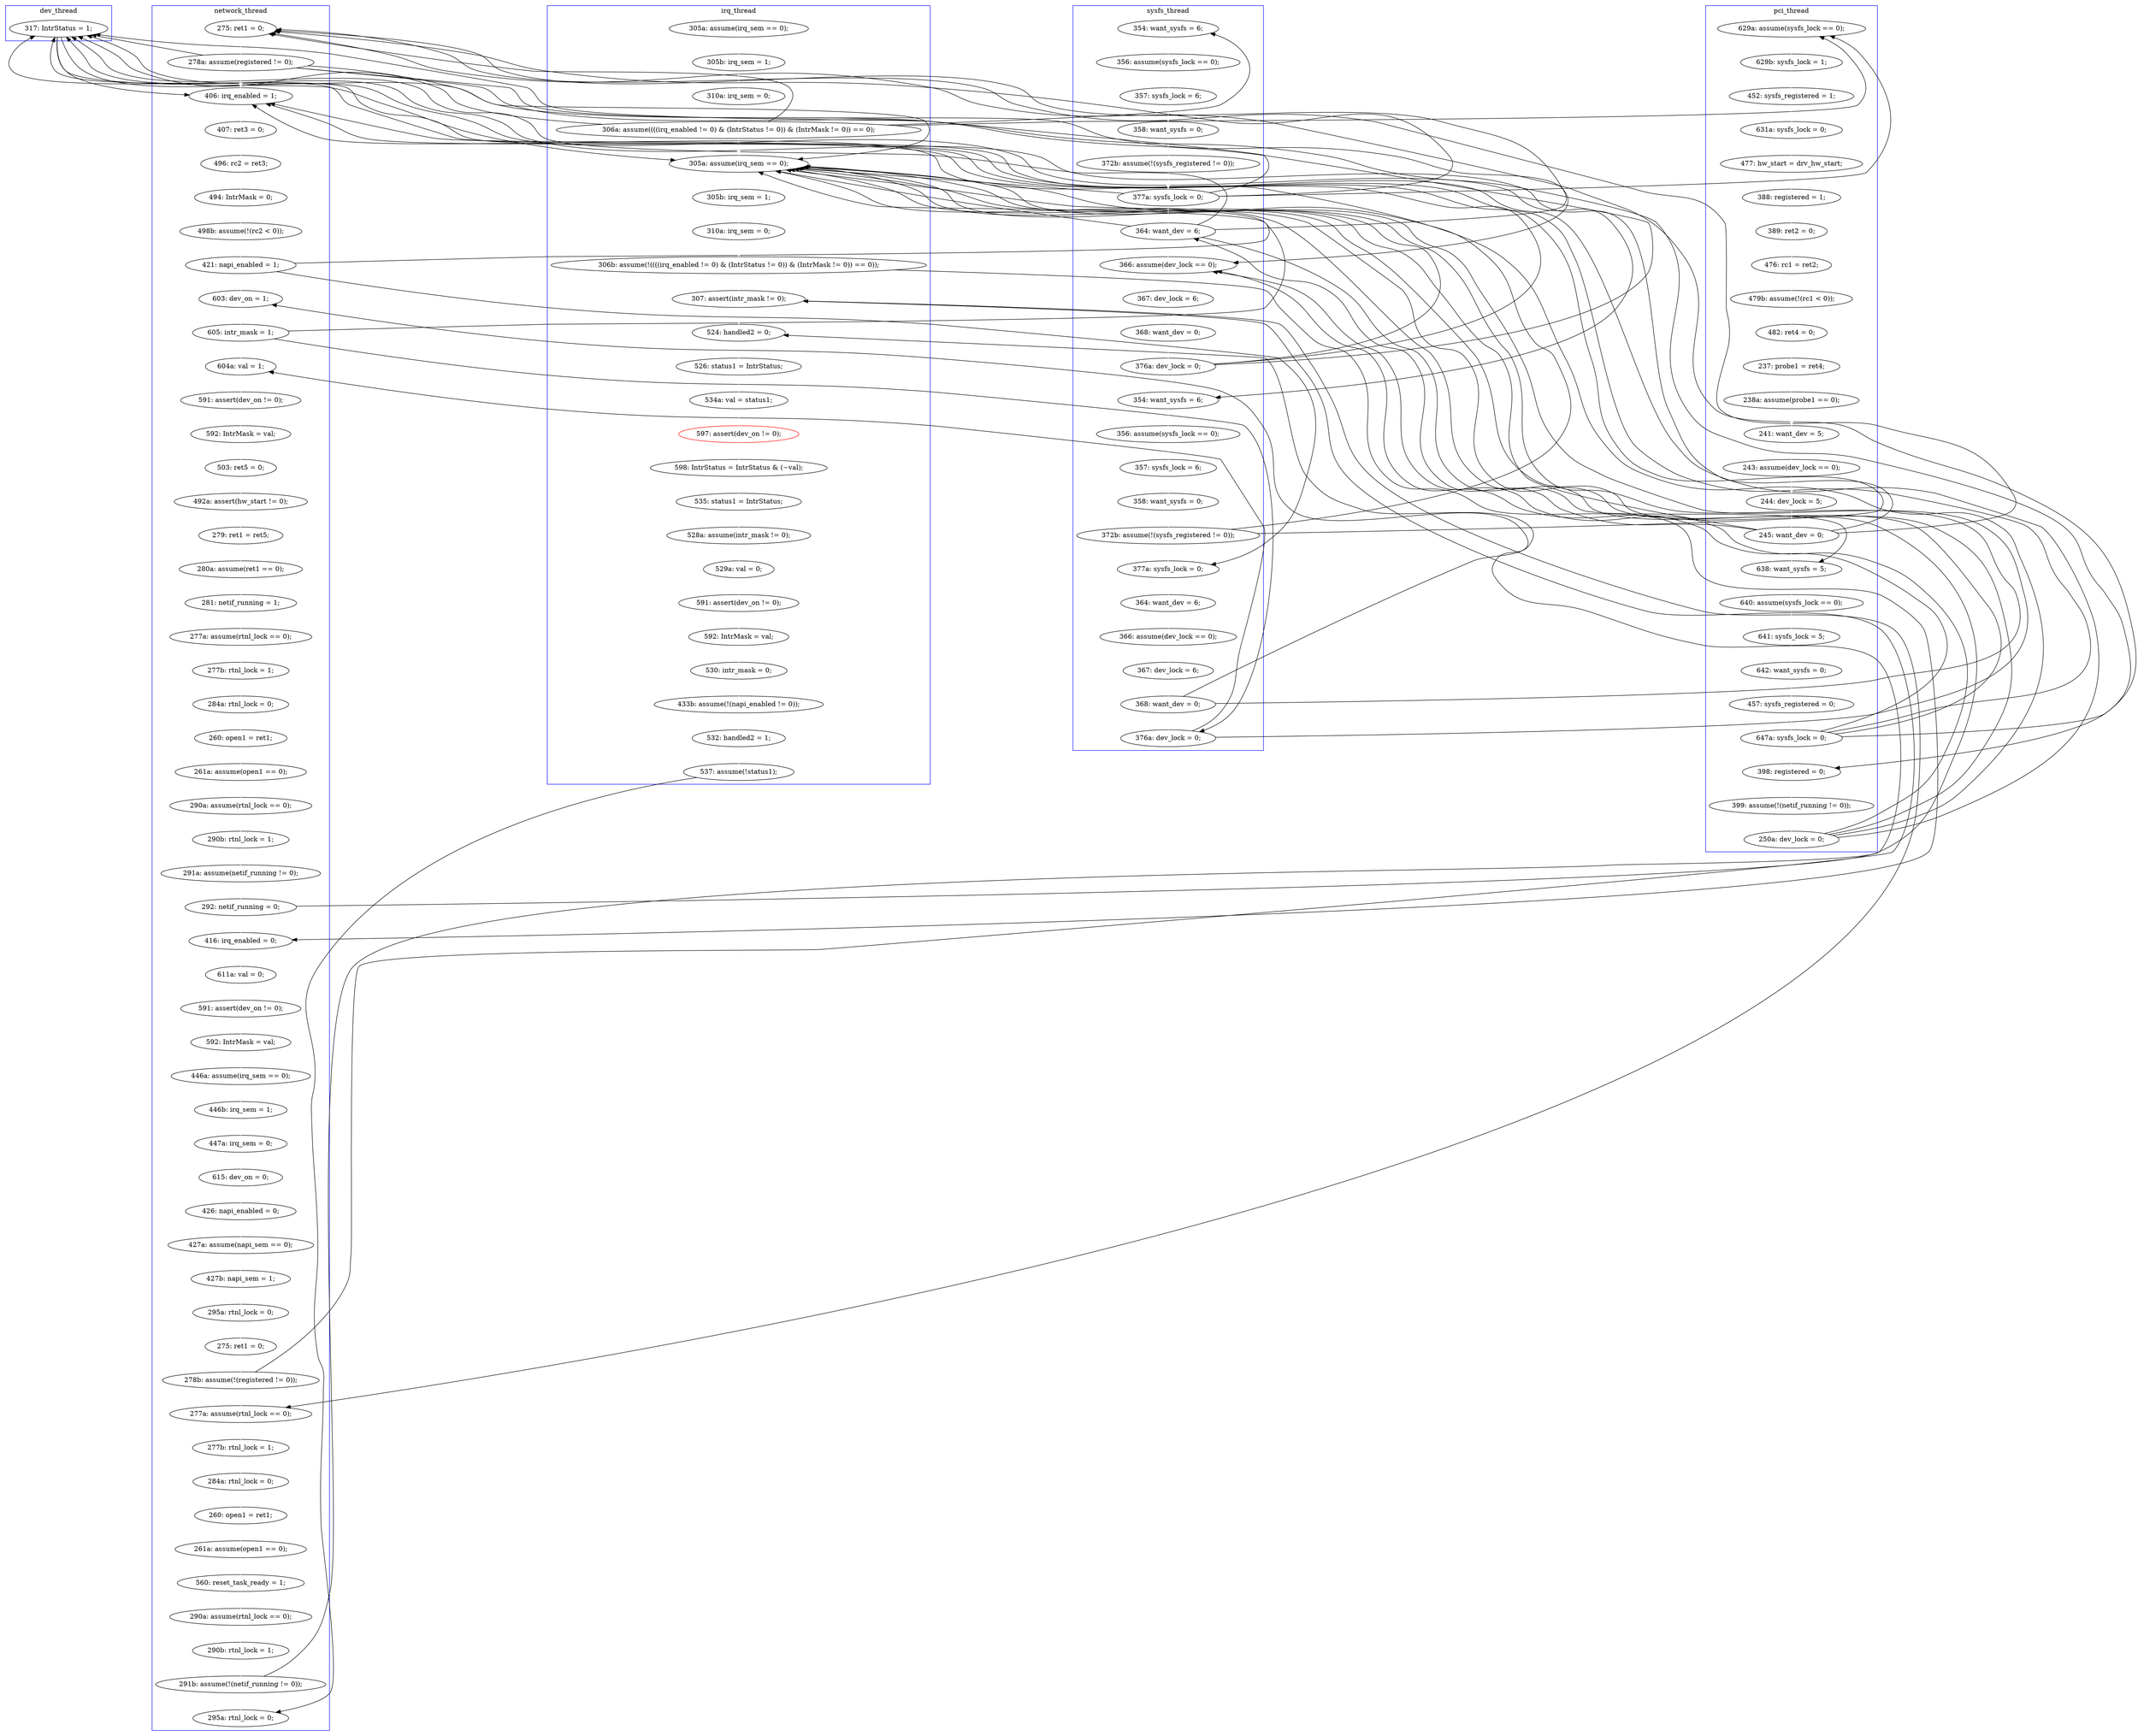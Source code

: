 digraph Counterexample {
	157 -> 158 [color = white, style = solid]
	234 -> 236 [color = white, style = solid]
	204 -> 208 [color = white, style = solid]
	72 -> 75 [color = white, style = solid]
	76 -> 77 [color = white, style = solid]
	194 -> 199 [color = black, style = solid, constraint = false]
	99 -> 112 [color = white, style = solid]
	71 -> 72 [color = white, style = solid]
	257 -> 259 [color = white, style = solid]
	261 -> 262 [color = white, style = solid]
	119 -> 125 [color = black, style = solid, constraint = false]
	84 -> 85 [color = black, style = solid, constraint = false]
	112 -> 113 [color = white, style = solid]
	33 -> 36 [color = white, style = solid]
	30 -> 31 [color = white, style = solid]
	120 -> 121 [color = white, style = solid]
	216 -> 217 [color = white, style = solid]
	285 -> 290 [color = white, style = solid]
	122 -> 123 [color = white, style = solid]
	269 -> 271 [color = white, style = solid]
	123 -> 199 [color = black, style = solid, constraint = false]
	153 -> 159 [color = white, style = solid]
	85 -> 90 [color = black, style = solid, constraint = false]
	36 -> 125 [color = black, style = solid, constraint = false]
	183 -> 190 [color = white, style = solid]
	80 -> 81 [color = white, style = solid]
	111 -> 138 [color = white, style = solid]
	132 -> 148 [color = white, style = solid]
	111 -> 112 [color = black, style = solid, constraint = false]
	236 -> 242 [color = white, style = solid]
	36 -> 55 [color = black, style = solid, constraint = false]
	238 -> 261 [color = white, style = solid]
	77 -> 80 [color = white, style = solid]
	65 -> 70 [color = white, style = solid]
	127 -> 128 [color = white, style = solid]
	191 -> 193 [color = white, style = solid]
	148 -> 149 [color = white, style = solid]
	274 -> 275 [color = white, style = solid]
	31 -> 33 [color = white, style = solid]
	245 -> 248 [color = white, style = solid]
	153 -> 157 [color = black, style = solid, constraint = false]
	147 -> 199 [color = black, style = solid, constraint = false]
	132 -> 199 [color = black, style = solid, constraint = false]
	152 -> 153 [color = white, style = solid]
	211 -> 215 [color = white, style = solid]
	123 -> 138 [color = black, style = solid, constraint = false]
	159 -> 199 [color = black, style = solid, constraint = false]
	81 -> 82 [color = white, style = solid]
	142 -> 144 [color = white, style = solid]
	51 -> 55 [color = black, style = solid, constraint = false]
	225 -> 228 [color = white, style = solid]
	267 -> 269 [color = white, style = solid]
	119 -> 138 [color = black, style = solid, constraint = false]
	203 -> 238 [color = white, style = solid]
	166 -> 171 [color = white, style = solid]
	85 -> 120 [color = white, style = solid]
	99 -> 109 [color = black, style = solid, constraint = false]
	125 -> 199 [color = black, style = solid, constraint = false]
	85 -> 125 [color = black, style = solid, constraint = false]
	84 -> 125 [color = black, style = solid, constraint = false]
	36 -> 109 [color = black, style = solid, constraint = false]
	51 -> 125 [color = black, style = solid, constraint = false]
	109 -> 111 [color = white, style = solid]
	144 -> 147 [color = white, style = solid]
	256 -> 257 [color = white, style = solid]
	190 -> 191 [color = white, style = solid]
	42 -> 45 [color = white, style = solid]
	177 -> 178 [color = white, style = solid]
	262 -> 264 [color = white, style = solid]
	56 -> 61 [color = white, style = solid]
	180 -> 183 [color = white, style = solid]
	63 -> 65 [color = white, style = solid]
	46 -> 47 [color = white, style = solid]
	36 -> 199 [color = white, style = solid]
	243 -> 244 [color = white, style = solid]
	158 -> 159 [color = black, style = solid, constraint = false]
	147 -> 157 [color = white, style = solid]
	236 -> 238 [color = black, style = solid, constraint = false]
	84 -> 90 [color = white, style = solid]
	275 -> 278 [color = white, style = solid]
	224 -> 225 [color = white, style = solid]
	208 -> 210 [color = white, style = solid]
	259 -> 291 [color = white, style = solid]
	228 -> 234 [color = white, style = solid]
	139 -> 140 [color = white, style = solid]
	90 -> 91 [color = white, style = solid]
	242 -> 243 [color = white, style = solid]
	215 -> 216 [color = white, style = solid]
	278 -> 283 [color = white, style = solid]
	47 -> 50 [color = white, style = solid]
	179 -> 180 [color = white, style = solid]
	193 -> 194 [color = white, style = solid]
	99 -> 125 [color = black, style = solid, constraint = false]
	264 -> 266 [color = white, style = solid]
	61 -> 63 [color = white, style = solid]
	158 -> 160 [color = white, style = solid]
	244 -> 245 [color = white, style = solid]
	128 -> 129 [color = white, style = solid]
	175 -> 176 [color = white, style = solid]
	45 -> 46 [color = white, style = solid]
	252 -> 256 [color = white, style = solid]
	97 -> 99 [color = white, style = solid]
	111 -> 125 [color = black, style = solid, constraint = false]
	125 -> 138 [color = black, style = solid, constraint = false]
	84 -> 109 [color = black, style = solid, constraint = false]
	151 -> 152 [color = white, style = solid]
	140 -> 142 [color = white, style = solid]
	203 -> 204 [color = black, style = solid, constraint = false]
	178 -> 179 [color = white, style = solid]
	75 -> 76 [color = white, style = solid]
	50 -> 51 [color = white, style = solid]
	99 -> 199 [color = black, style = solid, constraint = false]
	219 -> 223 [color = white, style = solid]
	200 -> 201 [color = white, style = solid]
	160 -> 162 [color = white, style = solid]
	138 -> 139 [color = white, style = solid]
	99 -> 120 [color = black, style = solid, constraint = false]
	290 -> 291 [color = black, style = solid, constraint = false]
	271 -> 272 [color = white, style = solid]
	259 -> 261 [color = black, style = solid, constraint = false]
	119 -> 120 [color = black, style = solid, constraint = false]
	91 -> 92 [color = white, style = solid]
	238 -> 242 [color = black, style = solid, constraint = false]
	153 -> 199 [color = black, style = solid, constraint = false]
	162 -> 163 [color = white, style = solid]
	51 -> 199 [color = black, style = solid, constraint = false]
	83 -> 84 [color = white, style = solid]
	70 -> 71 [color = white, style = solid]
	266 -> 267 [color = white, style = solid]
	55 -> 56 [color = white, style = solid]
	163 -> 166 [color = white, style = solid]
	93 -> 97 [color = white, style = solid]
	85 -> 109 [color = black, style = solid, constraint = false]
	123 -> 127 [color = white, style = solid]
	111 -> 199 [color = black, style = solid, constraint = false]
	217 -> 219 [color = white, style = solid]
	223 -> 224 [color = white, style = solid]
	194 -> 204 [color = white, style = solid]
	84 -> 199 [color = black, style = solid, constraint = false]
	199 -> 200 [color = white, style = solid]
	201 -> 203 [color = white, style = solid]
	125 -> 127 [color = black, style = solid, constraint = false]
	283 -> 285 [color = white, style = solid]
	176 -> 177 [color = white, style = solid]
	147 -> 148 [color = black, style = solid, constraint = false]
	172 -> 175 [color = white, style = solid]
	171 -> 172 [color = white, style = solid]
	119 -> 199 [color = black, style = solid, constraint = false]
	132 -> 138 [color = black, style = solid, constraint = false]
	248 -> 252 [color = white, style = solid]
	129 -> 130 [color = white, style = solid]
	82 -> 83 [color = white, style = solid]
	149 -> 151 [color = white, style = solid]
	36 -> 42 [color = black, style = solid, constraint = false]
	123 -> 125 [color = black, style = solid, constraint = false]
	111 -> 120 [color = black, style = solid, constraint = false]
	158 -> 199 [color = black, style = solid, constraint = false]
	121 -> 122 [color = white, style = solid]
	85 -> 199 [color = black, style = solid, constraint = false]
	130 -> 132 [color = white, style = solid]
	51 -> 85 [color = white, style = solid]
	51 -> 109 [color = black, style = solid, constraint = false]
	159 -> 160 [color = black, style = solid, constraint = false]
	113 -> 119 [color = white, style = solid]
	210 -> 211 [color = white, style = solid]
	272 -> 274 [color = white, style = solid]
	92 -> 93 [color = white, style = solid]
	subgraph cluster7 {
		label = dev_thread
		color = blue
		125  [label = "317: IntrStatus = 1;"]
	}
	subgraph cluster3 {
		label = irq_thread
		color = blue
		33  [label = "310a: irq_sem = 0;"]
		278  [label = "530: intr_mask = 0;"]
		266  [label = "597: assert(dev_on != 0);", color = red]
		264  [label = "534a: val = status1;"]
		201  [label = "310a: irq_sem = 0;"]
		200  [label = "305b: irq_sem = 1;"]
		267  [label = "598: IntrStatus = IntrStatus & (~val);"]
		283  [label = "433b: assume(!(napi_enabled != 0));"]
		261  [label = "524: handled2 = 0;"]
		203  [label = "306b: assume(!((((irq_enabled != 0) & (IntrStatus != 0)) & (IntrMask != 0)) == 0));"]
		290  [label = "537: assume(!status1);"]
		285  [label = "532: handled2 = 1;"]
		238  [label = "307: assert(intr_mask != 0);"]
		272  [label = "529a: val = 0;"]
		262  [label = "526: status1 = IntrStatus;"]
		271  [label = "528a: assume(intr_mask != 0);"]
		199  [label = "305a: assume(irq_sem == 0);"]
		30  [label = "305a: assume(irq_sem == 0);"]
		269  [label = "535: status1 = IntrStatus;"]
		275  [label = "592: IntrMask = val;"]
		31  [label = "305b: irq_sem = 1;"]
		274  [label = "591: assert(dev_on != 0);"]
		36  [label = "306a: assume((((irq_enabled != 0) & (IntrStatus != 0)) & (IntrMask != 0)) == 0);"]
	}
	subgraph cluster6 {
		label = sysfs_thread
		color = blue
		132  [label = "372b: assume(!(sysfs_registered != 0));"]
		123  [label = "376a: dev_lock = 0;"]
		121  [label = "367: dev_lock = 6;"]
		148  [label = "377a: sysfs_lock = 0;"]
		130  [label = "358: want_sysfs = 0;"]
		153  [label = "368: want_dev = 0;"]
		152  [label = "367: dev_lock = 6;"]
		47  [label = "358: want_sysfs = 0;"]
		120  [label = "366: assume(dev_lock == 0);"]
		46  [label = "357: sysfs_lock = 6;"]
		45  [label = "356: assume(sysfs_lock == 0);"]
		129  [label = "357: sysfs_lock = 6;"]
		151  [label = "366: assume(dev_lock == 0);"]
		128  [label = "356: assume(sysfs_lock == 0);"]
		50  [label = "372b: assume(!(sysfs_registered != 0));"]
		122  [label = "368: want_dev = 0;"]
		127  [label = "354: want_sysfs = 6;"]
		159  [label = "376a: dev_lock = 0;"]
		42  [label = "354: want_sysfs = 6;"]
		85  [label = "364: want_dev = 6;"]
		51  [label = "377a: sysfs_lock = 0;"]
		149  [label = "364: want_dev = 6;"]
	}
	subgraph cluster1 {
		label = pci_thread
		color = blue
		55  [label = "629a: assume(sysfs_lock == 0);"]
		77  [label = "237: probe1 = ret4;"]
		113  [label = "399: assume(!(netif_running != 0));"]
		84  [label = "245: want_dev = 0;"]
		63  [label = "631a: sysfs_lock = 0;"]
		61  [label = "452: sysfs_registered = 1;"]
		75  [label = "479b: assume(!(rc1 < 0));"]
		81  [label = "241: want_dev = 5;"]
		99  [label = "647a: sysfs_lock = 0;"]
		97  [label = "457: sysfs_registered = 0;"]
		71  [label = "389: ret2 = 0;"]
		65  [label = "477: hw_start = drv_hw_start;"]
		92  [label = "641: sysfs_lock = 5;"]
		93  [label = "642: want_sysfs = 0;"]
		112  [label = "398: registered = 0;"]
		76  [label = "482: ret4 = 0;"]
		70  [label = "388: registered = 1;"]
		82  [label = "243: assume(dev_lock == 0);"]
		90  [label = "638: want_sysfs = 5;"]
		91  [label = "640: assume(sysfs_lock == 0);"]
		119  [label = "250a: dev_lock = 0;"]
		56  [label = "629b: sysfs_lock = 1;"]
		83  [label = "244: dev_lock = 5;"]
		80  [label = "238a: assume(probe1 == 0);"]
		72  [label = "476: rc1 = ret2;"]
	}
	subgraph cluster2 {
		label = network_thread
		color = blue
		228  [label = "295a: rtnl_lock = 0;"]
		147  [label = "421: napi_enabled = 1;"]
		162  [label = "591: assert(dev_on != 0);"]
		193  [label = "291a: assume(netif_running != 0);"]
		109  [label = "275: ret1 = 0;"]
		242  [label = "277a: assume(rtnl_lock == 0);"]
		144  [label = "498b: assume(!(rc2 < 0));"]
		252  [label = "560: reset_task_ready = 1;"]
		139  [label = "407: ret3 = 0;"]
		171  [label = "492a: assert(hw_start != 0);"]
		225  [label = "427b: napi_sem = 1;"]
		210  [label = "591: assert(dev_on != 0);"]
		215  [label = "446a: assume(irq_sem == 0);"]
		244  [label = "284a: rtnl_lock = 0;"]
		211  [label = "592: IntrMask = val;"]
		183  [label = "261a: assume(open1 == 0);"]
		248  [label = "261a: assume(open1 == 0);"]
		236  [label = "278b: assume(!(registered != 0));"]
		259  [label = "291b: assume(!(netif_running != 0));"]
		223  [label = "426: napi_enabled = 0;"]
		163  [label = "592: IntrMask = val;"]
		175  [label = "280a: assume(ret1 == 0);"]
		111  [label = "278a: assume(registered != 0);"]
		191  [label = "290b: rtnl_lock = 1;"]
		194  [label = "292: netif_running = 0;"]
		224  [label = "427a: assume(napi_sem == 0);"]
		176  [label = "281: netif_running = 1;"]
		245  [label = "260: open1 = ret1;"]
		157  [label = "603: dev_on = 1;"]
		217  [label = "447a: irq_sem = 0;"]
		243  [label = "277b: rtnl_lock = 1;"]
		256  [label = "290a: assume(rtnl_lock == 0);"]
		291  [label = "295a: rtnl_lock = 0;"]
		166  [label = "503: ret5 = 0;"]
		257  [label = "290b: rtnl_lock = 1;"]
		158  [label = "605: intr_mask = 1;"]
		177  [label = "277a: assume(rtnl_lock == 0);"]
		138  [label = "406: irq_enabled = 1;"]
		190  [label = "290a: assume(rtnl_lock == 0);"]
		234  [label = "275: ret1 = 0;"]
		142  [label = "494: IntrMask = 0;"]
		216  [label = "446b: irq_sem = 1;"]
		172  [label = "279: ret1 = ret5;"]
		160  [label = "604a: val = 1;"]
		178  [label = "277b: rtnl_lock = 1;"]
		204  [label = "416: irq_enabled = 0;"]
		219  [label = "615: dev_on = 0;"]
		208  [label = "611a: val = 0;"]
		140  [label = "496: rc2 = ret3;"]
		180  [label = "260: open1 = ret1;"]
		179  [label = "284a: rtnl_lock = 0;"]
	}
}